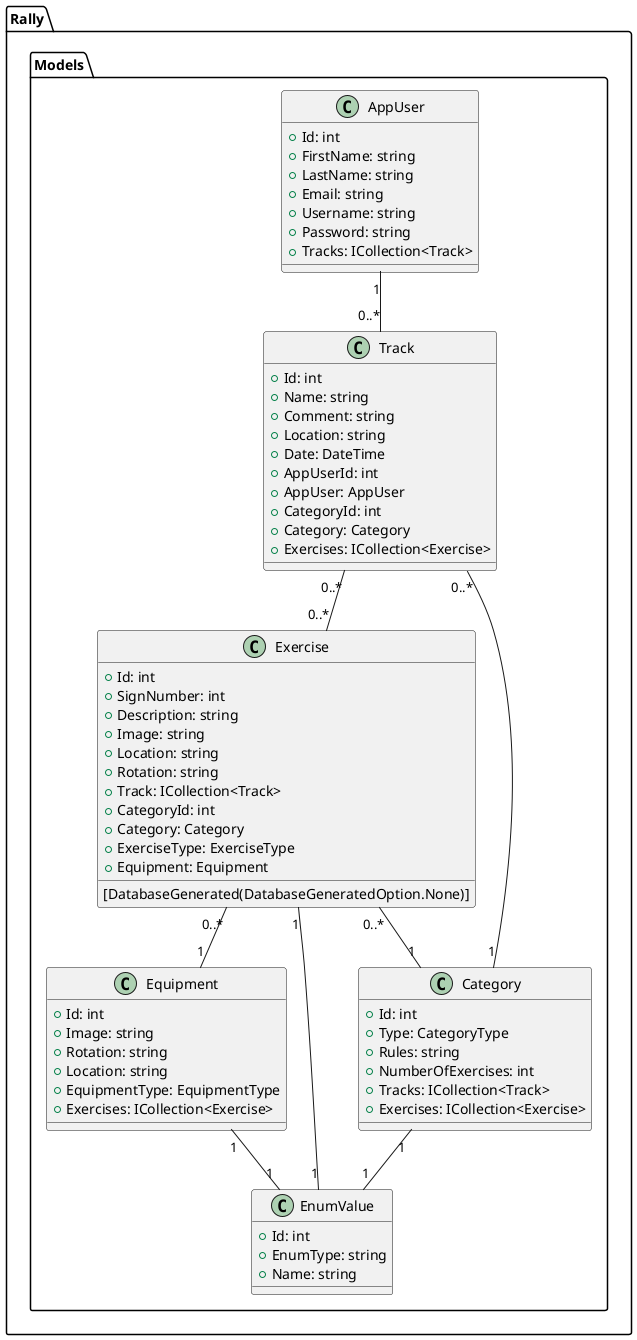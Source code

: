@startuml Design Class Diagram for models

namespace Rally.Models {
    class AppUser {
        + Id: int
        + FirstName: string
        + LastName: string
        + Email: string
        + Username: string
        + Password: string
        + Tracks: ICollection<Track>
    }

    class Track {
        + Id: int
        + Name: string
        + Comment: string
        + Location: string
        + Date: DateTime
        + AppUserId: int
        + AppUser: AppUser
        + CategoryId: int
        + Category: Category
        + Exercises: ICollection<Exercise>
    }

    class Exercise {
        [DatabaseGenerated(DatabaseGeneratedOption.None)]
        + Id: int
        + SignNumber: int
        + Description: string
        + Image: string
        + Location: string
        + Rotation: string
        + Track: ICollection<Track>
        + CategoryId: int
        + Category: Category
        + ExerciseType: ExerciseType
        + Equipment: Equipment
    }

    class Equipment {
        + Id: int
        + Image: string
        + Rotation: string
        + Location: string
        + EquipmentType: EquipmentType
        + Exercises: ICollection<Exercise>
    }

    class Category {
        + Id: int
        + Type: CategoryType
        + Rules: string
        + NumberOfExercises: int
        + Tracks: ICollection<Track>
        + Exercises: ICollection<Exercise>
    }

    class EnumValue {
        + Id: int
        + EnumType: string
        + Name: string
    }

    AppUser "1" -- "0..*" Track
    Track "0..*" -- "1" Category
    Track "0..*" -- "0..*" Exercise
    Exercise "0..*" -- "1" Equipment
    Exercise "0..*" -- "1" Category
    Category "1" -- "1" EnumValue
    Exercise "1" -- "1" EnumValue
    Equipment "1" -- "1" EnumValue

}



@enduml
